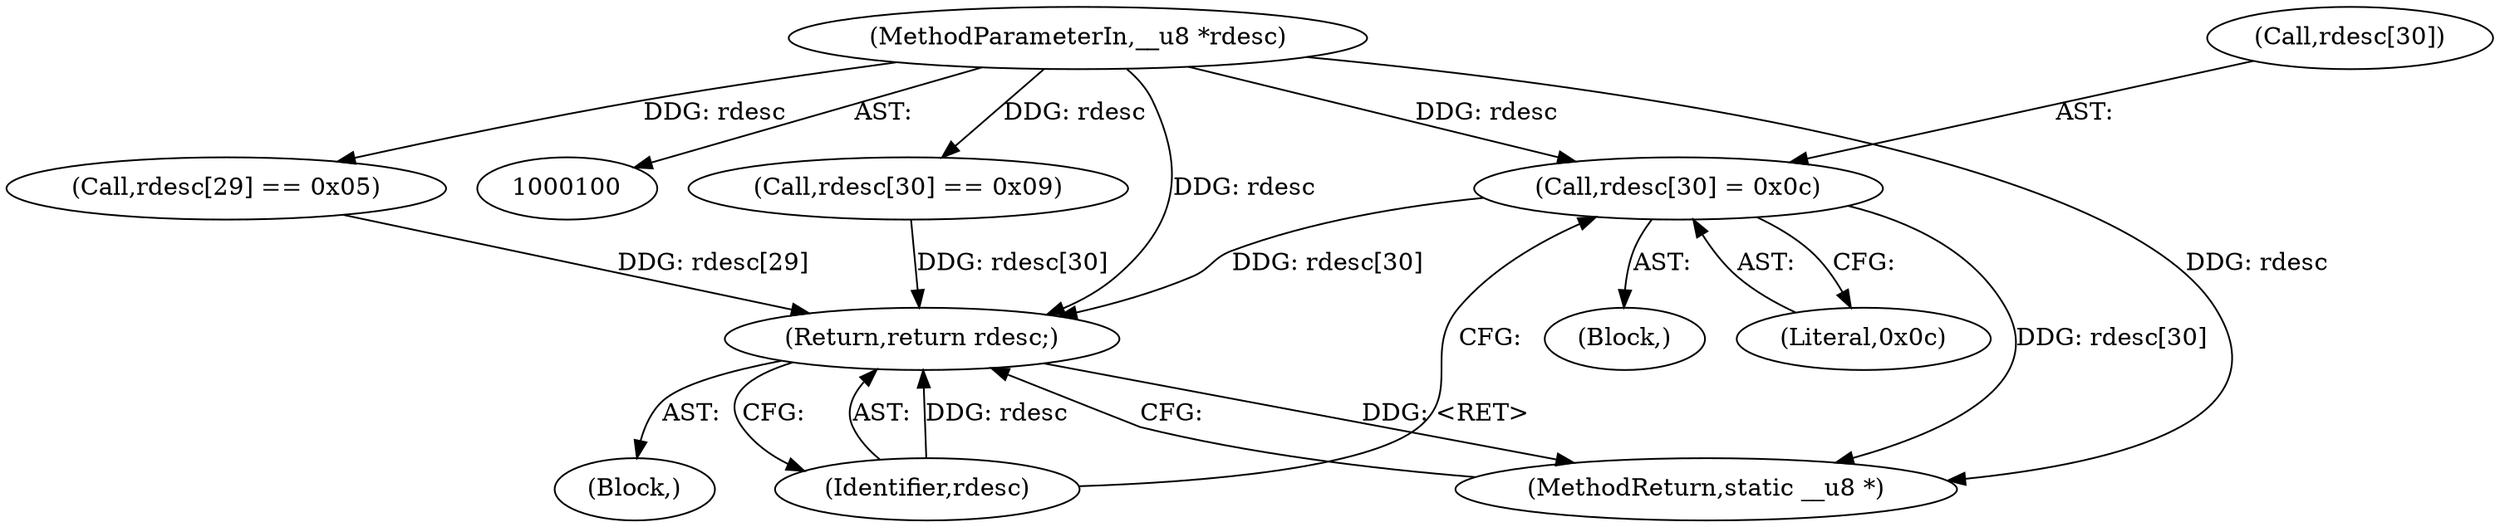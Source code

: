 digraph "0_linux_4ab25786c87eb20857bbb715c3ae34ec8fd6a214_2@array" {
"1000126" [label="(Call,rdesc[30] = 0x0c)"];
"1000102" [label="(MethodParameterIn,__u8 *rdesc)"];
"1000131" [label="(Return,return rdesc;)"];
"1000133" [label="(MethodReturn,static __u8 *)"];
"1000104" [label="(Block,)"];
"1000112" [label="(Call,rdesc[29] == 0x05)"];
"1000117" [label="(Call,rdesc[30] == 0x09)"];
"1000126" [label="(Call,rdesc[30] = 0x0c)"];
"1000122" [label="(Block,)"];
"1000131" [label="(Return,return rdesc;)"];
"1000132" [label="(Identifier,rdesc)"];
"1000127" [label="(Call,rdesc[30])"];
"1000102" [label="(MethodParameterIn,__u8 *rdesc)"];
"1000130" [label="(Literal,0x0c)"];
"1000126" -> "1000122"  [label="AST: "];
"1000126" -> "1000130"  [label="CFG: "];
"1000127" -> "1000126"  [label="AST: "];
"1000130" -> "1000126"  [label="AST: "];
"1000132" -> "1000126"  [label="CFG: "];
"1000126" -> "1000133"  [label="DDG: rdesc[30]"];
"1000102" -> "1000126"  [label="DDG: rdesc"];
"1000126" -> "1000131"  [label="DDG: rdesc[30]"];
"1000102" -> "1000100"  [label="AST: "];
"1000102" -> "1000133"  [label="DDG: rdesc"];
"1000102" -> "1000112"  [label="DDG: rdesc"];
"1000102" -> "1000117"  [label="DDG: rdesc"];
"1000102" -> "1000131"  [label="DDG: rdesc"];
"1000131" -> "1000104"  [label="AST: "];
"1000131" -> "1000132"  [label="CFG: "];
"1000132" -> "1000131"  [label="AST: "];
"1000133" -> "1000131"  [label="CFG: "];
"1000131" -> "1000133"  [label="DDG: <RET>"];
"1000132" -> "1000131"  [label="DDG: rdesc"];
"1000117" -> "1000131"  [label="DDG: rdesc[30]"];
"1000112" -> "1000131"  [label="DDG: rdesc[29]"];
}
